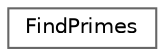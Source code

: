 digraph "类继承关系图"
{
 // LATEX_PDF_SIZE
  bgcolor="transparent";
  edge [fontname=Helvetica,fontsize=10,labelfontname=Helvetica,labelfontsize=10];
  node [fontname=Helvetica,fontsize=10,shape=box,height=0.2,width=0.4];
  rankdir="LR";
  Node0 [id="Node000000",label="FindPrimes",height=0.2,width=0.4,color="grey40", fillcolor="white", style="filled",URL="$class_find_primes.html",tooltip=" "];
}

